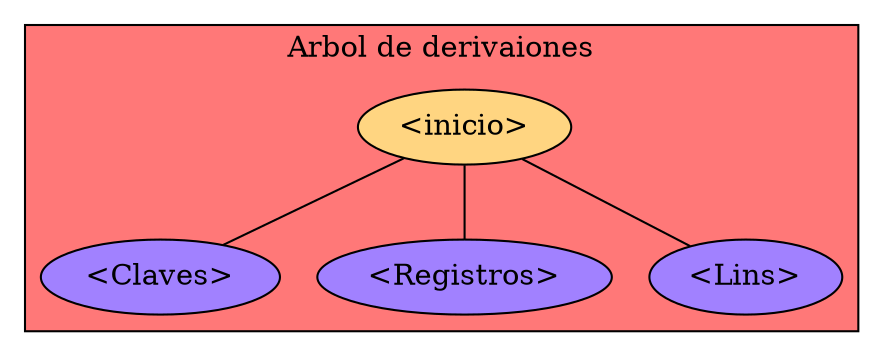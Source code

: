 
    graph L{
    node[shape=oval fillcolor="#A181FF" style =filled]

    subgraph cluster_p{
    label= " Arbol de derivaiones "
    bgcolor = "#FF7878"
    raiz[label = "<inicio>" fillcolor="#FFD581" ]


    Columna1[label="<Claves>"];
    Columna2[label="<Registros>"];
    Columna3[label="<Lins>"];

    raiz--Columna1;
    raiz--Columna2;
    raiz--Columna3;
    
} }
